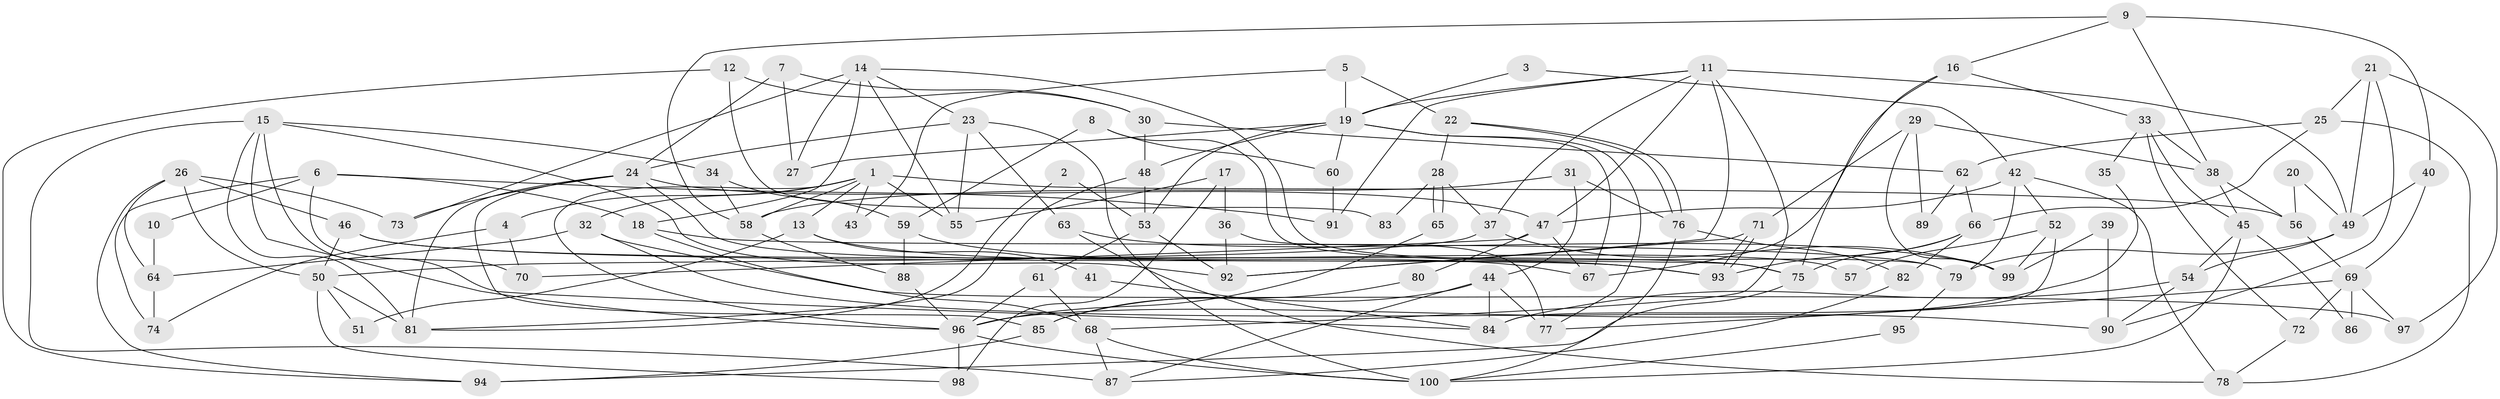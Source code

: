 // Generated by graph-tools (version 1.1) at 2025/36/03/09/25 02:36:01]
// undirected, 100 vertices, 200 edges
graph export_dot {
graph [start="1"]
  node [color=gray90,style=filled];
  1;
  2;
  3;
  4;
  5;
  6;
  7;
  8;
  9;
  10;
  11;
  12;
  13;
  14;
  15;
  16;
  17;
  18;
  19;
  20;
  21;
  22;
  23;
  24;
  25;
  26;
  27;
  28;
  29;
  30;
  31;
  32;
  33;
  34;
  35;
  36;
  37;
  38;
  39;
  40;
  41;
  42;
  43;
  44;
  45;
  46;
  47;
  48;
  49;
  50;
  51;
  52;
  53;
  54;
  55;
  56;
  57;
  58;
  59;
  60;
  61;
  62;
  63;
  64;
  65;
  66;
  67;
  68;
  69;
  70;
  71;
  72;
  73;
  74;
  75;
  76;
  77;
  78;
  79;
  80;
  81;
  82;
  83;
  84;
  85;
  86;
  87;
  88;
  89;
  90;
  91;
  92;
  93;
  94;
  95;
  96;
  97;
  98;
  99;
  100;
  1 -- 96;
  1 -- 56;
  1 -- 4;
  1 -- 13;
  1 -- 32;
  1 -- 43;
  1 -- 55;
  1 -- 58;
  2 -- 53;
  2 -- 81;
  3 -- 19;
  3 -- 42;
  4 -- 70;
  4 -- 74;
  5 -- 19;
  5 -- 22;
  5 -- 43;
  6 -- 18;
  6 -- 74;
  6 -- 10;
  6 -- 70;
  6 -- 91;
  7 -- 24;
  7 -- 27;
  7 -- 30;
  8 -- 59;
  8 -- 60;
  8 -- 75;
  9 -- 16;
  9 -- 38;
  9 -- 40;
  9 -- 58;
  10 -- 64;
  11 -- 47;
  11 -- 68;
  11 -- 19;
  11 -- 37;
  11 -- 49;
  11 -- 91;
  11 -- 92;
  12 -- 30;
  12 -- 94;
  12 -- 83;
  13 -- 67;
  13 -- 41;
  13 -- 51;
  14 -- 55;
  14 -- 23;
  14 -- 18;
  14 -- 27;
  14 -- 73;
  14 -- 79;
  15 -- 87;
  15 -- 96;
  15 -- 34;
  15 -- 81;
  15 -- 84;
  15 -- 92;
  16 -- 33;
  16 -- 75;
  16 -- 67;
  17 -- 36;
  17 -- 55;
  17 -- 98;
  18 -- 68;
  18 -- 79;
  19 -- 53;
  19 -- 27;
  19 -- 48;
  19 -- 60;
  19 -- 67;
  19 -- 77;
  20 -- 56;
  20 -- 49;
  21 -- 90;
  21 -- 49;
  21 -- 25;
  21 -- 97;
  22 -- 76;
  22 -- 76;
  22 -- 28;
  23 -- 63;
  23 -- 24;
  23 -- 55;
  23 -- 100;
  24 -- 81;
  24 -- 73;
  24 -- 47;
  24 -- 57;
  24 -- 85;
  25 -- 66;
  25 -- 62;
  25 -- 78;
  26 -- 50;
  26 -- 46;
  26 -- 64;
  26 -- 73;
  26 -- 94;
  28 -- 37;
  28 -- 65;
  28 -- 65;
  28 -- 83;
  29 -- 71;
  29 -- 38;
  29 -- 89;
  29 -- 99;
  30 -- 48;
  30 -- 62;
  31 -- 58;
  31 -- 76;
  31 -- 44;
  32 -- 97;
  32 -- 64;
  32 -- 90;
  33 -- 45;
  33 -- 72;
  33 -- 35;
  33 -- 38;
  34 -- 58;
  34 -- 59;
  35 -- 96;
  36 -- 77;
  36 -- 92;
  37 -- 99;
  37 -- 50;
  38 -- 45;
  38 -- 56;
  39 -- 90;
  39 -- 99;
  40 -- 49;
  40 -- 69;
  41 -- 84;
  42 -- 47;
  42 -- 79;
  42 -- 52;
  42 -- 78;
  44 -- 85;
  44 -- 77;
  44 -- 84;
  44 -- 87;
  45 -- 100;
  45 -- 54;
  45 -- 86;
  46 -- 93;
  46 -- 75;
  46 -- 50;
  47 -- 67;
  47 -- 70;
  47 -- 80;
  48 -- 81;
  48 -- 53;
  49 -- 79;
  49 -- 54;
  50 -- 51;
  50 -- 81;
  50 -- 98;
  52 -- 84;
  52 -- 57;
  52 -- 99;
  53 -- 92;
  53 -- 61;
  54 -- 84;
  54 -- 90;
  56 -- 69;
  58 -- 88;
  59 -- 88;
  59 -- 93;
  60 -- 91;
  61 -- 96;
  61 -- 68;
  62 -- 66;
  62 -- 89;
  63 -- 78;
  63 -- 99;
  64 -- 74;
  65 -- 96;
  66 -- 93;
  66 -- 75;
  66 -- 82;
  68 -- 100;
  68 -- 87;
  69 -- 77;
  69 -- 72;
  69 -- 86;
  69 -- 97;
  71 -- 93;
  71 -- 93;
  71 -- 92;
  72 -- 78;
  75 -- 94;
  76 -- 82;
  76 -- 100;
  79 -- 95;
  80 -- 85;
  82 -- 87;
  85 -- 94;
  88 -- 96;
  95 -- 100;
  96 -- 100;
  96 -- 98;
}

